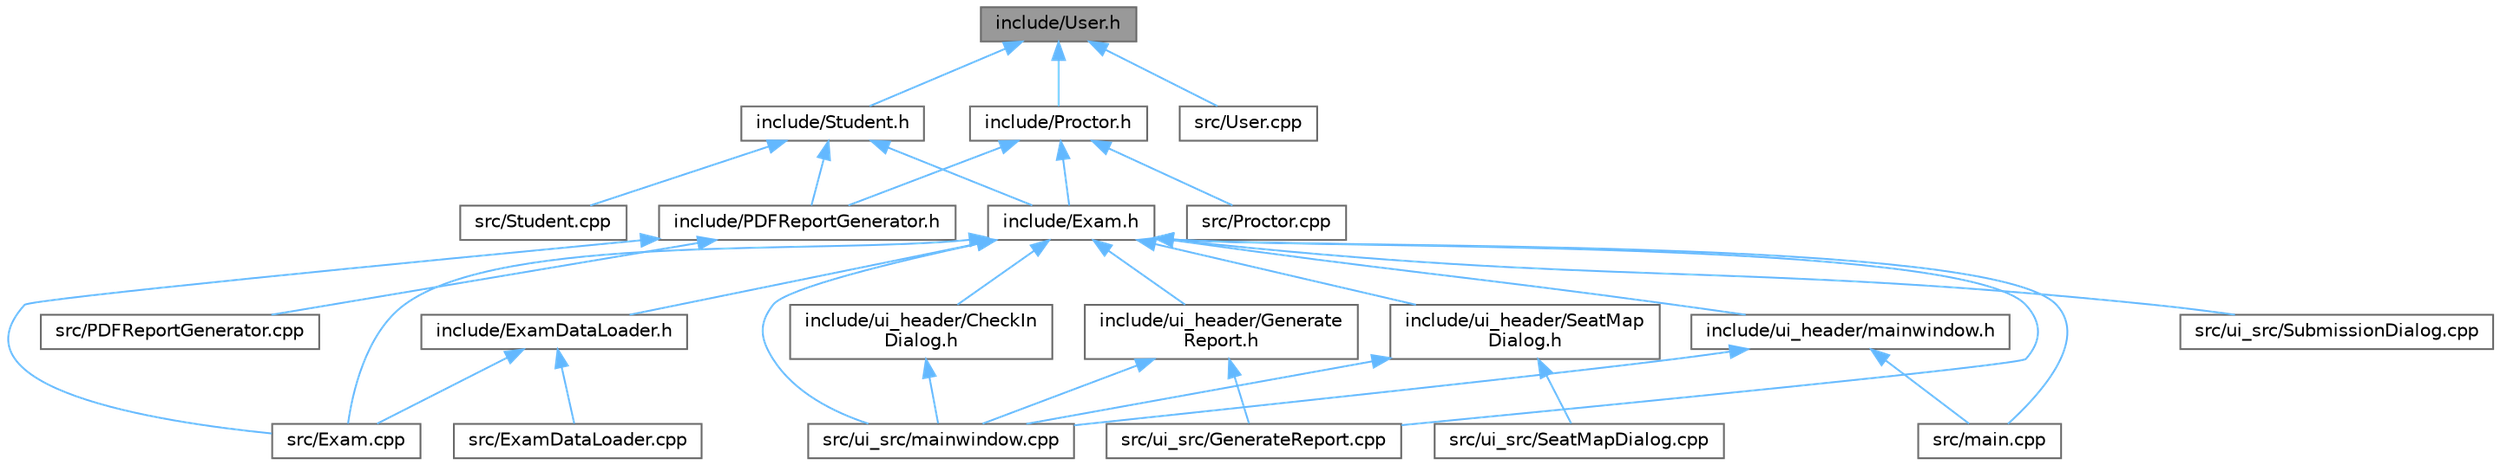 digraph "include/User.h"
{
 // LATEX_PDF_SIZE
  bgcolor="transparent";
  edge [fontname=Helvetica,fontsize=10,labelfontname=Helvetica,labelfontsize=10];
  node [fontname=Helvetica,fontsize=10,shape=box,height=0.2,width=0.4];
  Node1 [id="Node000001",label="include/User.h",height=0.2,width=0.4,color="gray40", fillcolor="grey60", style="filled", fontcolor="black",tooltip=" "];
  Node1 -> Node2 [id="edge1_Node000001_Node000002",dir="back",color="steelblue1",style="solid",tooltip=" "];
  Node2 [id="Node000002",label="include/Proctor.h",height=0.2,width=0.4,color="grey40", fillcolor="white", style="filled",URL="$Proctor_8h.html",tooltip="Definition of the Proctor class."];
  Node2 -> Node3 [id="edge2_Node000002_Node000003",dir="back",color="steelblue1",style="solid",tooltip=" "];
  Node3 [id="Node000003",label="include/Exam.h",height=0.2,width=0.4,color="grey40", fillcolor="white", style="filled",URL="$Exam_8h.html",tooltip=" "];
  Node3 -> Node4 [id="edge3_Node000003_Node000004",dir="back",color="steelblue1",style="solid",tooltip=" "];
  Node4 [id="Node000004",label="include/ExamDataLoader.h",height=0.2,width=0.4,color="grey40", fillcolor="white", style="filled",URL="$ExamDataLoader_8h.html",tooltip="Declares the ExamDataLoader class used to load exam configuration data from a file into an Exam objec..."];
  Node4 -> Node5 [id="edge4_Node000004_Node000005",dir="back",color="steelblue1",style="solid",tooltip=" "];
  Node5 [id="Node000005",label="src/Exam.cpp",height=0.2,width=0.4,color="grey40", fillcolor="white", style="filled",URL="$Exam_8cpp.html",tooltip="Implementation of the Student class."];
  Node4 -> Node6 [id="edge5_Node000004_Node000006",dir="back",color="steelblue1",style="solid",tooltip=" "];
  Node6 [id="Node000006",label="src/ExamDataLoader.cpp",height=0.2,width=0.4,color="grey40", fillcolor="white", style="filled",URL="$ExamDataLoader_8cpp.html",tooltip="This file loads and sets all the attributes and methods to Exam."];
  Node3 -> Node7 [id="edge6_Node000003_Node000007",dir="back",color="steelblue1",style="solid",tooltip=" "];
  Node7 [id="Node000007",label="include/ui_header/CheckIn\lDialog.h",height=0.2,width=0.4,color="grey40", fillcolor="white", style="filled",URL="$CheckInDialog_8h.html",tooltip="Defines the CheckInDialog class used for student check-in via ONECard in the exam system."];
  Node7 -> Node8 [id="edge7_Node000007_Node000008",dir="back",color="steelblue1",style="solid",tooltip=" "];
  Node8 [id="Node000008",label="src/ui_src/mainwindow.cpp",height=0.2,width=0.4,color="grey40", fillcolor="white", style="filled",URL="$mainwindow_8cpp.html",tooltip="Implementation of MainWindow class for the University Exam Identity Verification System."];
  Node3 -> Node9 [id="edge8_Node000003_Node000009",dir="back",color="steelblue1",style="solid",tooltip=" "];
  Node9 [id="Node000009",label="include/ui_header/Generate\lReport.h",height=0.2,width=0.4,color="grey40", fillcolor="white", style="filled",URL="$GenerateReport_8h.html",tooltip="Definition of the GenerateReport class."];
  Node9 -> Node10 [id="edge9_Node000009_Node000010",dir="back",color="steelblue1",style="solid",tooltip=" "];
  Node10 [id="Node000010",label="src/ui_src/GenerateReport.cpp",height=0.2,width=0.4,color="grey40", fillcolor="white", style="filled",URL="$GenerateReport_8cpp.html",tooltip="Implementation of the GenerateReport class."];
  Node9 -> Node8 [id="edge10_Node000009_Node000008",dir="back",color="steelblue1",style="solid",tooltip=" "];
  Node3 -> Node11 [id="edge11_Node000003_Node000011",dir="back",color="steelblue1",style="solid",tooltip=" "];
  Node11 [id="Node000011",label="include/ui_header/SeatMap\lDialog.h",height=0.2,width=0.4,color="grey40", fillcolor="white", style="filled",URL="$SeatMapDialog_8h.html",tooltip="Definition of the SeatMapDialog class."];
  Node11 -> Node12 [id="edge12_Node000011_Node000012",dir="back",color="steelblue1",style="solid",tooltip=" "];
  Node12 [id="Node000012",label="src/ui_src/SeatMapDialog.cpp",height=0.2,width=0.4,color="grey40", fillcolor="white", style="filled",URL="$SeatMapDialog_8cpp.html",tooltip="Implementation of the SeatMapDialog class."];
  Node11 -> Node8 [id="edge13_Node000011_Node000008",dir="back",color="steelblue1",style="solid",tooltip=" "];
  Node3 -> Node13 [id="edge14_Node000003_Node000013",dir="back",color="steelblue1",style="solid",tooltip=" "];
  Node13 [id="Node000013",label="include/ui_header/mainwindow.h",height=0.2,width=0.4,color="grey40", fillcolor="white", style="filled",URL="$mainwindow_8h.html",tooltip=" "];
  Node13 -> Node14 [id="edge15_Node000013_Node000014",dir="back",color="steelblue1",style="solid",tooltip=" "];
  Node14 [id="Node000014",label="src/main.cpp",height=0.2,width=0.4,color="grey40", fillcolor="white", style="filled",URL="$main_8cpp.html",tooltip=" "];
  Node13 -> Node8 [id="edge16_Node000013_Node000008",dir="back",color="steelblue1",style="solid",tooltip=" "];
  Node3 -> Node5 [id="edge17_Node000003_Node000005",dir="back",color="steelblue1",style="solid",tooltip=" "];
  Node3 -> Node14 [id="edge18_Node000003_Node000014",dir="back",color="steelblue1",style="solid",tooltip=" "];
  Node3 -> Node10 [id="edge19_Node000003_Node000010",dir="back",color="steelblue1",style="solid",tooltip=" "];
  Node3 -> Node15 [id="edge20_Node000003_Node000015",dir="back",color="steelblue1",style="solid",tooltip=" "];
  Node15 [id="Node000015",label="src/ui_src/SubmissionDialog.cpp",height=0.2,width=0.4,color="grey40", fillcolor="white", style="filled",URL="$SubmissionDialog_8cpp.html",tooltip="Implements the SubmissionDialog class."];
  Node3 -> Node8 [id="edge21_Node000003_Node000008",dir="back",color="steelblue1",style="solid",tooltip=" "];
  Node2 -> Node16 [id="edge22_Node000002_Node000016",dir="back",color="steelblue1",style="solid",tooltip=" "];
  Node16 [id="Node000016",label="include/PDFReportGenerator.h",height=0.2,width=0.4,color="grey40", fillcolor="white", style="filled",URL="$PDFReportGenerator_8h.html",tooltip="This class uses the libharu library to generate a well-formatted PDF file."];
  Node16 -> Node5 [id="edge23_Node000016_Node000005",dir="back",color="steelblue1",style="solid",tooltip=" "];
  Node16 -> Node17 [id="edge24_Node000016_Node000017",dir="back",color="steelblue1",style="solid",tooltip=" "];
  Node17 [id="Node000017",label="src/PDFReportGenerator.cpp",height=0.2,width=0.4,color="grey40", fillcolor="white", style="filled",URL="$PDFReportGenerator_8cpp.html",tooltip="This class uses the libharu library to generate a well-formatted PDF file."];
  Node2 -> Node18 [id="edge25_Node000002_Node000018",dir="back",color="steelblue1",style="solid",tooltip=" "];
  Node18 [id="Node000018",label="src/Proctor.cpp",height=0.2,width=0.4,color="grey40", fillcolor="white", style="filled",URL="$Proctor_8cpp.html",tooltip="Implementation of the Proctor class."];
  Node1 -> Node19 [id="edge26_Node000001_Node000019",dir="back",color="steelblue1",style="solid",tooltip=" "];
  Node19 [id="Node000019",label="include/Student.h",height=0.2,width=0.4,color="grey40", fillcolor="white", style="filled",URL="$Student_8h.html",tooltip=" "];
  Node19 -> Node3 [id="edge27_Node000019_Node000003",dir="back",color="steelblue1",style="solid",tooltip=" "];
  Node19 -> Node16 [id="edge28_Node000019_Node000016",dir="back",color="steelblue1",style="solid",tooltip=" "];
  Node19 -> Node20 [id="edge29_Node000019_Node000020",dir="back",color="steelblue1",style="solid",tooltip=" "];
  Node20 [id="Node000020",label="src/Student.cpp",height=0.2,width=0.4,color="grey40", fillcolor="white", style="filled",URL="$Student_8cpp.html",tooltip="Implementation of the Student class."];
  Node1 -> Node21 [id="edge30_Node000001_Node000021",dir="back",color="steelblue1",style="solid",tooltip=" "];
  Node21 [id="Node000021",label="src/User.cpp",height=0.2,width=0.4,color="grey40", fillcolor="white", style="filled",URL="$User_8cpp.html",tooltip="Implementation of the User class."];
}
